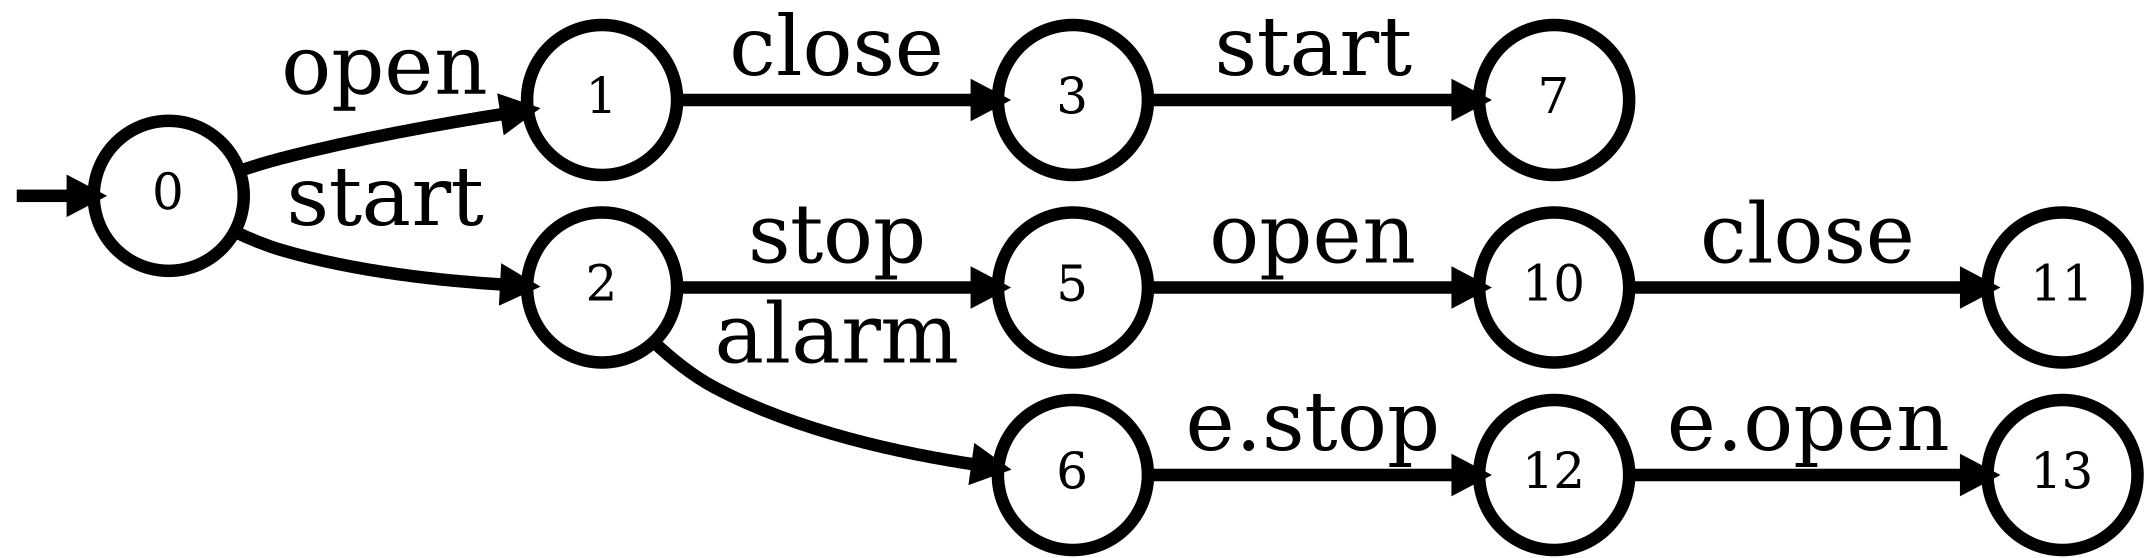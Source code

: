 digraph G {
    graph [pack="true" rankdir="LR" margin="0"];
    node [fontsize=24 penwidth=6 shape="circle" style="filled" height="1.0" width="1.0" fixedsize="true" fillcolor="white"];
    edge [fontsize=40 penwidth=6]
    zz [label="" color="white" fillcolor="white" shape="circle" style="filled" 
      width=0.05 height=0.05 fixedsize=true ];
    0 [];
    1 [];
    2 [];
    3 [];
    5 [];
    6 [];
    7 [];
    10 [];
    11 [];
    12 [];
    13 [];
    zz -> 0 [label=""];
    0 -> 1 [label="open"];
    0 -> 2 [label="start"];
    1 -> 3 [label="close"];
    2 -> 5 [label="stop"];
    3 -> 7 [label="start"];
    2 -> 6 [label="alarm"];
    5 -> 10 [label="open"];
    10 -> 11 [label="close"];
    6 -> 12 [label="e.stop"];
    12 -> 13 [label="e.open"];
}

